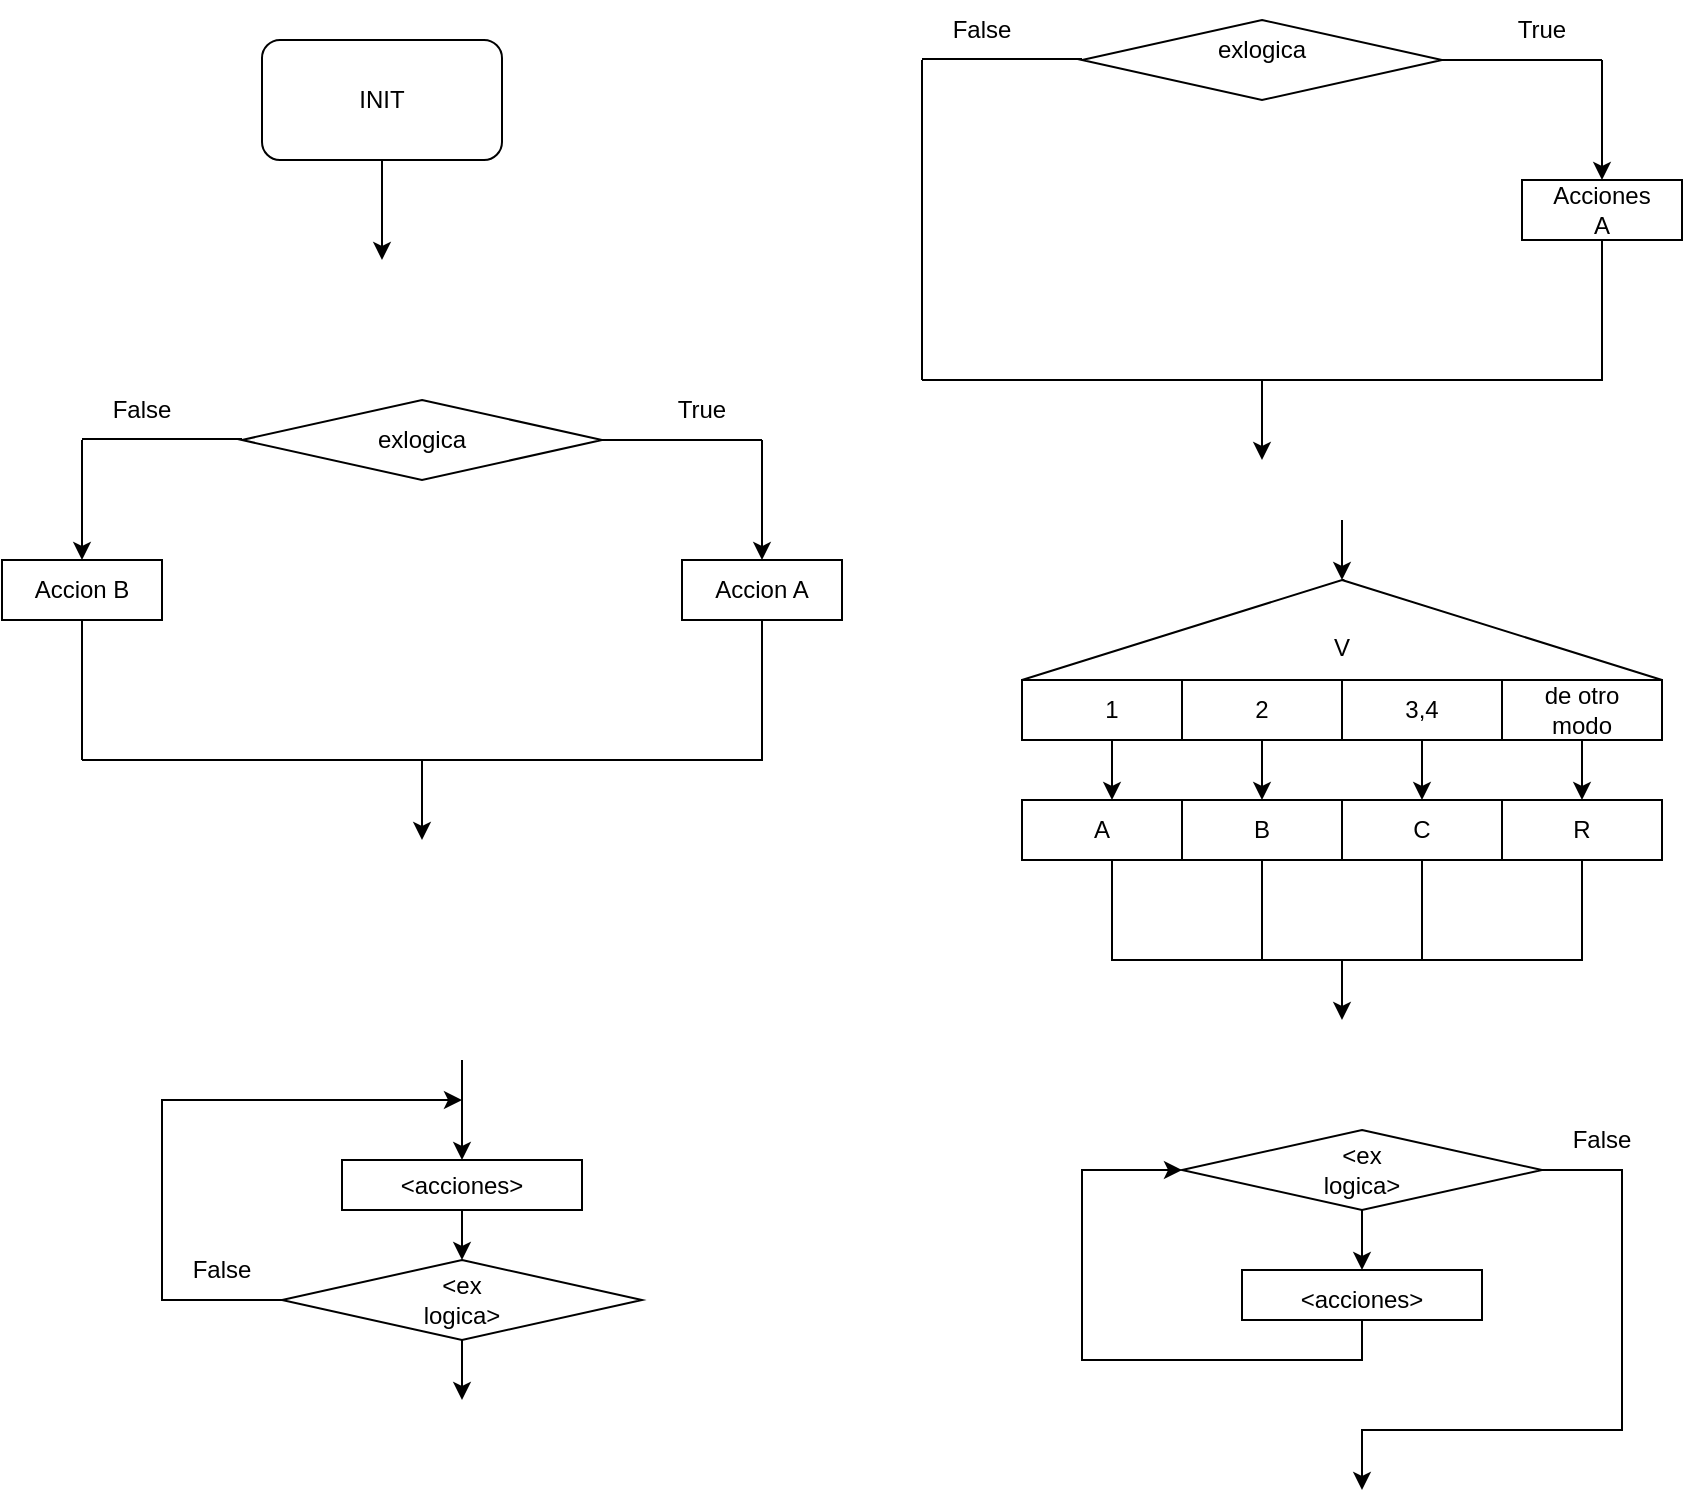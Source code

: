 <mxfile version="20.3.2" type="github">
  <diagram id="YcZk6YGl-E7LYOuZUrIg" name="Página-1">
    <mxGraphModel dx="1865" dy="588" grid="1" gridSize="10" guides="1" tooltips="1" connect="1" arrows="1" fold="1" page="1" pageScale="1" pageWidth="827" pageHeight="1169" math="0" shadow="0">
      <root>
        <mxCell id="0" />
        <mxCell id="1" parent="0" />
        <mxCell id="uDeZrSG333JNhY7ju4cX-45" value="INIT" style="rounded=1;whiteSpace=wrap;html=1;" parent="1" vertex="1">
          <mxGeometry x="60" y="40" width="120" height="60" as="geometry" />
        </mxCell>
        <mxCell id="uDeZrSG333JNhY7ju4cX-46" value="" style="endArrow=classic;html=1;rounded=0;exitX=0.5;exitY=1;exitDx=0;exitDy=0;" parent="1" source="uDeZrSG333JNhY7ju4cX-45" edge="1">
          <mxGeometry width="50" height="50" relative="1" as="geometry">
            <mxPoint x="109" y="180" as="sourcePoint" />
            <mxPoint x="120" y="150" as="targetPoint" />
          </mxGeometry>
        </mxCell>
        <mxCell id="uDeZrSG333JNhY7ju4cX-47" value="" style="rhombus;whiteSpace=wrap;html=1;" parent="1" vertex="1">
          <mxGeometry x="470" y="30" width="180" height="40" as="geometry" />
        </mxCell>
        <mxCell id="uDeZrSG333JNhY7ju4cX-48" value="" style="endArrow=none;html=1;rounded=0;entryX=1;entryY=0.5;entryDx=0;entryDy=0;" parent="1" target="uDeZrSG333JNhY7ju4cX-47" edge="1">
          <mxGeometry width="50" height="50" relative="1" as="geometry">
            <mxPoint x="730" y="50" as="sourcePoint" />
            <mxPoint x="630" y="10" as="targetPoint" />
          </mxGeometry>
        </mxCell>
        <mxCell id="uDeZrSG333JNhY7ju4cX-49" value="" style="endArrow=none;html=1;rounded=0;entryX=1;entryY=0.5;entryDx=0;entryDy=0;" parent="1" edge="1">
          <mxGeometry width="50" height="50" relative="1" as="geometry">
            <mxPoint x="470" y="49.5" as="sourcePoint" />
            <mxPoint x="390" y="49.5" as="targetPoint" />
          </mxGeometry>
        </mxCell>
        <mxCell id="uDeZrSG333JNhY7ju4cX-50" value="" style="endArrow=classic;html=1;rounded=0;" parent="1" edge="1">
          <mxGeometry width="50" height="50" relative="1" as="geometry">
            <mxPoint x="730" y="50" as="sourcePoint" />
            <mxPoint x="730" y="110" as="targetPoint" />
          </mxGeometry>
        </mxCell>
        <mxCell id="uDeZrSG333JNhY7ju4cX-51" value="" style="rounded=0;whiteSpace=wrap;html=1;" parent="1" vertex="1">
          <mxGeometry x="690" y="110" width="80" height="30" as="geometry" />
        </mxCell>
        <mxCell id="uDeZrSG333JNhY7ju4cX-52" value="" style="endArrow=none;html=1;rounded=0;entryX=0.5;entryY=1;entryDx=0;entryDy=0;" parent="1" target="uDeZrSG333JNhY7ju4cX-51" edge="1">
          <mxGeometry width="50" height="50" relative="1" as="geometry">
            <mxPoint x="390" y="210" as="sourcePoint" />
            <mxPoint x="630" y="10" as="targetPoint" />
            <Array as="points">
              <mxPoint x="730" y="210" />
            </Array>
          </mxGeometry>
        </mxCell>
        <mxCell id="uDeZrSG333JNhY7ju4cX-53" value="" style="endArrow=none;html=1;rounded=0;" parent="1" edge="1">
          <mxGeometry width="50" height="50" relative="1" as="geometry">
            <mxPoint x="390" y="210" as="sourcePoint" />
            <mxPoint x="390" y="50" as="targetPoint" />
          </mxGeometry>
        </mxCell>
        <mxCell id="uDeZrSG333JNhY7ju4cX-54" value="" style="endArrow=classic;html=1;rounded=0;" parent="1" edge="1">
          <mxGeometry width="50" height="50" relative="1" as="geometry">
            <mxPoint x="560" y="210" as="sourcePoint" />
            <mxPoint x="560" y="250" as="targetPoint" />
          </mxGeometry>
        </mxCell>
        <mxCell id="uDeZrSG333JNhY7ju4cX-55" value="True" style="text;html=1;strokeColor=none;fillColor=none;align=center;verticalAlign=middle;whiteSpace=wrap;rounded=0;" parent="1" vertex="1">
          <mxGeometry x="670" y="20" width="60" height="30" as="geometry" />
        </mxCell>
        <mxCell id="uDeZrSG333JNhY7ju4cX-56" value="False" style="text;html=1;strokeColor=none;fillColor=none;align=center;verticalAlign=middle;whiteSpace=wrap;rounded=0;" parent="1" vertex="1">
          <mxGeometry x="390" y="20" width="60" height="30" as="geometry" />
        </mxCell>
        <mxCell id="uDeZrSG333JNhY7ju4cX-57" value="exlogica" style="text;html=1;strokeColor=none;fillColor=none;align=center;verticalAlign=middle;whiteSpace=wrap;rounded=0;" parent="1" vertex="1">
          <mxGeometry x="530" y="30" width="60" height="30" as="geometry" />
        </mxCell>
        <mxCell id="uDeZrSG333JNhY7ju4cX-58" value="Acciones A" style="text;html=1;strokeColor=none;fillColor=none;align=center;verticalAlign=middle;whiteSpace=wrap;rounded=0;" parent="1" vertex="1">
          <mxGeometry x="700" y="110" width="60" height="30" as="geometry" />
        </mxCell>
        <mxCell id="uDeZrSG333JNhY7ju4cX-59" value="" style="rhombus;whiteSpace=wrap;html=1;" parent="1" vertex="1">
          <mxGeometry x="50" y="220" width="180" height="40" as="geometry" />
        </mxCell>
        <mxCell id="uDeZrSG333JNhY7ju4cX-60" value="" style="endArrow=none;html=1;rounded=0;entryX=1;entryY=0.5;entryDx=0;entryDy=0;" parent="1" target="uDeZrSG333JNhY7ju4cX-59" edge="1">
          <mxGeometry width="50" height="50" relative="1" as="geometry">
            <mxPoint x="310.0" y="240" as="sourcePoint" />
            <mxPoint x="210" y="200" as="targetPoint" />
          </mxGeometry>
        </mxCell>
        <mxCell id="uDeZrSG333JNhY7ju4cX-61" value="" style="endArrow=none;html=1;rounded=0;entryX=1;entryY=0.5;entryDx=0;entryDy=0;" parent="1" edge="1">
          <mxGeometry width="50" height="50" relative="1" as="geometry">
            <mxPoint x="50" y="239.5" as="sourcePoint" />
            <mxPoint x="-30" y="239.5" as="targetPoint" />
          </mxGeometry>
        </mxCell>
        <mxCell id="uDeZrSG333JNhY7ju4cX-62" value="" style="endArrow=classic;html=1;rounded=0;" parent="1" edge="1">
          <mxGeometry width="50" height="50" relative="1" as="geometry">
            <mxPoint x="310.0" y="240" as="sourcePoint" />
            <mxPoint x="310.0" y="300" as="targetPoint" />
          </mxGeometry>
        </mxCell>
        <mxCell id="uDeZrSG333JNhY7ju4cX-63" value="" style="rounded=0;whiteSpace=wrap;html=1;" parent="1" vertex="1">
          <mxGeometry x="270" y="300" width="80" height="30" as="geometry" />
        </mxCell>
        <mxCell id="uDeZrSG333JNhY7ju4cX-64" value="" style="endArrow=none;html=1;rounded=0;entryX=0.5;entryY=1;entryDx=0;entryDy=0;" parent="1" target="uDeZrSG333JNhY7ju4cX-63" edge="1">
          <mxGeometry width="50" height="50" relative="1" as="geometry">
            <mxPoint x="-30" y="400" as="sourcePoint" />
            <mxPoint x="210" y="200" as="targetPoint" />
            <Array as="points">
              <mxPoint x="310" y="400" />
            </Array>
          </mxGeometry>
        </mxCell>
        <mxCell id="uDeZrSG333JNhY7ju4cX-65" value="" style="endArrow=classic;html=1;rounded=0;" parent="1" edge="1">
          <mxGeometry width="50" height="50" relative="1" as="geometry">
            <mxPoint x="140" y="400" as="sourcePoint" />
            <mxPoint x="140" y="440" as="targetPoint" />
          </mxGeometry>
        </mxCell>
        <mxCell id="uDeZrSG333JNhY7ju4cX-66" value="" style="rounded=0;whiteSpace=wrap;html=1;" parent="1" vertex="1">
          <mxGeometry x="-70" y="300" width="80" height="30" as="geometry" />
        </mxCell>
        <mxCell id="uDeZrSG333JNhY7ju4cX-67" value="" style="endArrow=none;html=1;rounded=0;entryX=0.5;entryY=1;entryDx=0;entryDy=0;" parent="1" target="uDeZrSG333JNhY7ju4cX-66" edge="1">
          <mxGeometry width="50" height="50" relative="1" as="geometry">
            <mxPoint x="-30" y="400" as="sourcePoint" />
            <mxPoint x="190" y="380" as="targetPoint" />
          </mxGeometry>
        </mxCell>
        <mxCell id="uDeZrSG333JNhY7ju4cX-68" value="" style="endArrow=classic;html=1;rounded=0;entryX=0.5;entryY=0;entryDx=0;entryDy=0;" parent="1" target="uDeZrSG333JNhY7ju4cX-66" edge="1">
          <mxGeometry width="50" height="50" relative="1" as="geometry">
            <mxPoint x="-30" y="240" as="sourcePoint" />
            <mxPoint x="190" y="380" as="targetPoint" />
          </mxGeometry>
        </mxCell>
        <mxCell id="uDeZrSG333JNhY7ju4cX-69" value="False" style="text;html=1;strokeColor=none;fillColor=none;align=center;verticalAlign=middle;whiteSpace=wrap;rounded=0;" parent="1" vertex="1">
          <mxGeometry x="-30" y="210" width="60" height="30" as="geometry" />
        </mxCell>
        <mxCell id="uDeZrSG333JNhY7ju4cX-70" value="True" style="text;html=1;strokeColor=none;fillColor=none;align=center;verticalAlign=middle;whiteSpace=wrap;rounded=0;" parent="1" vertex="1">
          <mxGeometry x="250" y="210" width="60" height="30" as="geometry" />
        </mxCell>
        <mxCell id="uDeZrSG333JNhY7ju4cX-71" value="exlogica" style="text;html=1;strokeColor=none;fillColor=none;align=center;verticalAlign=middle;whiteSpace=wrap;rounded=0;" parent="1" vertex="1">
          <mxGeometry x="110" y="225" width="60" height="30" as="geometry" />
        </mxCell>
        <mxCell id="uDeZrSG333JNhY7ju4cX-72" value="Accion B" style="text;html=1;strokeColor=none;fillColor=none;align=center;verticalAlign=middle;whiteSpace=wrap;rounded=0;" parent="1" vertex="1">
          <mxGeometry x="-60" y="300" width="60" height="30" as="geometry" />
        </mxCell>
        <mxCell id="uDeZrSG333JNhY7ju4cX-73" value="Accion A" style="text;html=1;strokeColor=none;fillColor=none;align=center;verticalAlign=middle;whiteSpace=wrap;rounded=0;" parent="1" vertex="1">
          <mxGeometry x="280" y="300" width="60" height="30" as="geometry" />
        </mxCell>
        <mxCell id="uDeZrSG333JNhY7ju4cX-74" style="edgeStyle=orthogonalEdgeStyle;rounded=0;orthogonalLoop=1;jettySize=auto;html=1;exitX=0.5;exitY=1;exitDx=0;exitDy=0;entryX=0.5;entryY=0;entryDx=0;entryDy=0;" parent="1" source="uDeZrSG333JNhY7ju4cX-75" target="uDeZrSG333JNhY7ju4cX-84" edge="1">
          <mxGeometry relative="1" as="geometry" />
        </mxCell>
        <mxCell id="uDeZrSG333JNhY7ju4cX-75" value="" style="rounded=0;whiteSpace=wrap;html=1;" parent="1" vertex="1">
          <mxGeometry x="440" y="360.0" width="90" height="30" as="geometry" />
        </mxCell>
        <mxCell id="uDeZrSG333JNhY7ju4cX-76" style="edgeStyle=orthogonalEdgeStyle;rounded=0;orthogonalLoop=1;jettySize=auto;html=1;exitX=0.5;exitY=1;exitDx=0;exitDy=0;entryX=0.5;entryY=0;entryDx=0;entryDy=0;" parent="1" source="uDeZrSG333JNhY7ju4cX-77" target="uDeZrSG333JNhY7ju4cX-85" edge="1">
          <mxGeometry relative="1" as="geometry" />
        </mxCell>
        <mxCell id="uDeZrSG333JNhY7ju4cX-77" value="" style="rounded=0;whiteSpace=wrap;html=1;" parent="1" vertex="1">
          <mxGeometry x="520" y="360.0" width="80" height="30" as="geometry" />
        </mxCell>
        <mxCell id="uDeZrSG333JNhY7ju4cX-78" style="edgeStyle=orthogonalEdgeStyle;rounded=0;orthogonalLoop=1;jettySize=auto;html=1;exitX=0.5;exitY=1;exitDx=0;exitDy=0;entryX=0.5;entryY=0;entryDx=0;entryDy=0;" parent="1" source="uDeZrSG333JNhY7ju4cX-79" target="uDeZrSG333JNhY7ju4cX-86" edge="1">
          <mxGeometry relative="1" as="geometry" />
        </mxCell>
        <mxCell id="uDeZrSG333JNhY7ju4cX-79" value="" style="rounded=0;whiteSpace=wrap;html=1;" parent="1" vertex="1">
          <mxGeometry x="680" y="360.0" width="80" height="30" as="geometry" />
        </mxCell>
        <mxCell id="uDeZrSG333JNhY7ju4cX-80" style="edgeStyle=orthogonalEdgeStyle;rounded=0;orthogonalLoop=1;jettySize=auto;html=1;exitX=0.5;exitY=1;exitDx=0;exitDy=0;entryX=0.5;entryY=0;entryDx=0;entryDy=0;" parent="1" source="uDeZrSG333JNhY7ju4cX-81" target="uDeZrSG333JNhY7ju4cX-87" edge="1">
          <mxGeometry relative="1" as="geometry" />
        </mxCell>
        <mxCell id="uDeZrSG333JNhY7ju4cX-81" value="" style="rounded=0;whiteSpace=wrap;html=1;" parent="1" vertex="1">
          <mxGeometry x="600" y="360.0" width="80" height="30" as="geometry" />
        </mxCell>
        <mxCell id="uDeZrSG333JNhY7ju4cX-82" value="" style="endArrow=none;html=1;rounded=0;exitX=0;exitY=0;exitDx=0;exitDy=0;" parent="1" source="uDeZrSG333JNhY7ju4cX-75" edge="1">
          <mxGeometry width="50" height="50" relative="1" as="geometry">
            <mxPoint x="600" y="500.0" as="sourcePoint" />
            <mxPoint x="600" y="310.0" as="targetPoint" />
            <Array as="points">
              <mxPoint x="600" y="310.0" />
              <mxPoint x="760" y="360.0" />
            </Array>
          </mxGeometry>
        </mxCell>
        <mxCell id="uDeZrSG333JNhY7ju4cX-83" value="" style="endArrow=classic;html=1;rounded=0;" parent="1" edge="1">
          <mxGeometry width="50" height="50" relative="1" as="geometry">
            <mxPoint x="600" y="280" as="sourcePoint" />
            <mxPoint x="600" y="310.0" as="targetPoint" />
          </mxGeometry>
        </mxCell>
        <mxCell id="uDeZrSG333JNhY7ju4cX-84" value="" style="rounded=0;whiteSpace=wrap;html=1;" parent="1" vertex="1">
          <mxGeometry x="440" y="420.0" width="90" height="30" as="geometry" />
        </mxCell>
        <mxCell id="uDeZrSG333JNhY7ju4cX-85" value="" style="rounded=0;whiteSpace=wrap;html=1;" parent="1" vertex="1">
          <mxGeometry x="520" y="420.0" width="80" height="30" as="geometry" />
        </mxCell>
        <mxCell id="uDeZrSG333JNhY7ju4cX-86" value="" style="rounded=0;whiteSpace=wrap;html=1;" parent="1" vertex="1">
          <mxGeometry x="680" y="420.0" width="80" height="30" as="geometry" />
        </mxCell>
        <mxCell id="uDeZrSG333JNhY7ju4cX-87" value="" style="rounded=0;whiteSpace=wrap;html=1;" parent="1" vertex="1">
          <mxGeometry x="600" y="420.0" width="80" height="30" as="geometry" />
        </mxCell>
        <mxCell id="uDeZrSG333JNhY7ju4cX-88" value="" style="endArrow=none;html=1;rounded=0;entryX=0.5;entryY=1;entryDx=0;entryDy=0;exitX=0.5;exitY=1;exitDx=0;exitDy=0;" parent="1" source="uDeZrSG333JNhY7ju4cX-86" target="uDeZrSG333JNhY7ju4cX-84" edge="1">
          <mxGeometry width="50" height="50" relative="1" as="geometry">
            <mxPoint x="730" y="470.0" as="sourcePoint" />
            <mxPoint x="540" y="470.0" as="targetPoint" />
            <Array as="points">
              <mxPoint x="720" y="500.0" />
              <mxPoint x="485" y="500.0" />
            </Array>
          </mxGeometry>
        </mxCell>
        <mxCell id="uDeZrSG333JNhY7ju4cX-89" value="" style="endArrow=none;html=1;rounded=0;entryX=0.5;entryY=1;entryDx=0;entryDy=0;" parent="1" target="uDeZrSG333JNhY7ju4cX-85" edge="1">
          <mxGeometry width="50" height="50" relative="1" as="geometry">
            <mxPoint x="560" y="500.0" as="sourcePoint" />
            <mxPoint x="620" y="530.0" as="targetPoint" />
          </mxGeometry>
        </mxCell>
        <mxCell id="uDeZrSG333JNhY7ju4cX-90" value="" style="endArrow=none;html=1;rounded=0;entryX=0.5;entryY=1;entryDx=0;entryDy=0;" parent="1" target="uDeZrSG333JNhY7ju4cX-87" edge="1">
          <mxGeometry width="50" height="50" relative="1" as="geometry">
            <mxPoint x="640" y="500.0" as="sourcePoint" />
            <mxPoint x="720" y="550.0" as="targetPoint" />
          </mxGeometry>
        </mxCell>
        <mxCell id="uDeZrSG333JNhY7ju4cX-91" value="" style="endArrow=classic;html=1;rounded=0;" parent="1" edge="1">
          <mxGeometry width="50" height="50" relative="1" as="geometry">
            <mxPoint x="600" y="500.0" as="sourcePoint" />
            <mxPoint x="600" y="530.0" as="targetPoint" />
          </mxGeometry>
        </mxCell>
        <mxCell id="uDeZrSG333JNhY7ju4cX-92" value="1" style="text;html=1;strokeColor=none;fillColor=none;align=center;verticalAlign=middle;whiteSpace=wrap;rounded=0;" parent="1" vertex="1">
          <mxGeometry x="455" y="360.0" width="60" height="30" as="geometry" />
        </mxCell>
        <mxCell id="uDeZrSG333JNhY7ju4cX-93" value="2" style="text;html=1;strokeColor=none;fillColor=none;align=center;verticalAlign=middle;whiteSpace=wrap;rounded=0;" parent="1" vertex="1">
          <mxGeometry x="530" y="360.0" width="60" height="30" as="geometry" />
        </mxCell>
        <mxCell id="uDeZrSG333JNhY7ju4cX-94" value="A" style="text;html=1;strokeColor=none;fillColor=none;align=center;verticalAlign=middle;whiteSpace=wrap;rounded=0;" parent="1" vertex="1">
          <mxGeometry x="450" y="420.0" width="60" height="30" as="geometry" />
        </mxCell>
        <mxCell id="uDeZrSG333JNhY7ju4cX-95" value="B" style="text;html=1;strokeColor=none;fillColor=none;align=center;verticalAlign=middle;whiteSpace=wrap;rounded=0;" parent="1" vertex="1">
          <mxGeometry x="530" y="420.0" width="60" height="30" as="geometry" />
        </mxCell>
        <mxCell id="uDeZrSG333JNhY7ju4cX-96" value="3,4" style="text;html=1;strokeColor=none;fillColor=none;align=center;verticalAlign=middle;whiteSpace=wrap;rounded=0;" parent="1" vertex="1">
          <mxGeometry x="610" y="360.0" width="60" height="30" as="geometry" />
        </mxCell>
        <mxCell id="uDeZrSG333JNhY7ju4cX-97" value="C" style="text;html=1;strokeColor=none;fillColor=none;align=center;verticalAlign=middle;whiteSpace=wrap;rounded=0;" parent="1" vertex="1">
          <mxGeometry x="610" y="420.0" width="60" height="30" as="geometry" />
        </mxCell>
        <mxCell id="uDeZrSG333JNhY7ju4cX-98" value="de otro modo" style="text;html=1;strokeColor=none;fillColor=none;align=center;verticalAlign=middle;whiteSpace=wrap;rounded=0;" parent="1" vertex="1">
          <mxGeometry x="690" y="360.0" width="60" height="30" as="geometry" />
        </mxCell>
        <mxCell id="uDeZrSG333JNhY7ju4cX-99" value="R" style="text;html=1;strokeColor=none;fillColor=none;align=center;verticalAlign=middle;whiteSpace=wrap;rounded=0;" parent="1" vertex="1">
          <mxGeometry x="690" y="420.0" width="60" height="30" as="geometry" />
        </mxCell>
        <mxCell id="uDeZrSG333JNhY7ju4cX-100" value="V" style="text;html=1;strokeColor=none;fillColor=none;align=center;verticalAlign=middle;whiteSpace=wrap;rounded=0;" parent="1" vertex="1">
          <mxGeometry x="570" y="329.0" width="60" height="30" as="geometry" />
        </mxCell>
        <mxCell id="uDeZrSG333JNhY7ju4cX-101" style="edgeStyle=orthogonalEdgeStyle;rounded=0;orthogonalLoop=1;jettySize=auto;html=1;exitX=0;exitY=0.5;exitDx=0;exitDy=0;" parent="1" source="uDeZrSG333JNhY7ju4cX-103" edge="1">
          <mxGeometry relative="1" as="geometry">
            <mxPoint x="160" y="570" as="targetPoint" />
            <Array as="points">
              <mxPoint x="10" y="670" />
              <mxPoint x="10" y="570" />
            </Array>
          </mxGeometry>
        </mxCell>
        <mxCell id="uDeZrSG333JNhY7ju4cX-102" style="edgeStyle=orthogonalEdgeStyle;rounded=0;orthogonalLoop=1;jettySize=auto;html=1;exitX=0.5;exitY=1;exitDx=0;exitDy=0;" parent="1" source="uDeZrSG333JNhY7ju4cX-103" edge="1">
          <mxGeometry relative="1" as="geometry">
            <mxPoint x="160" y="720" as="targetPoint" />
          </mxGeometry>
        </mxCell>
        <mxCell id="uDeZrSG333JNhY7ju4cX-103" value="" style="rhombus;whiteSpace=wrap;html=1;" parent="1" vertex="1">
          <mxGeometry x="70" y="650" width="180" height="40" as="geometry" />
        </mxCell>
        <mxCell id="uDeZrSG333JNhY7ju4cX-104" style="edgeStyle=orthogonalEdgeStyle;rounded=0;orthogonalLoop=1;jettySize=auto;html=1;exitX=0.5;exitY=1;exitDx=0;exitDy=0;entryX=0.5;entryY=0;entryDx=0;entryDy=0;" parent="1" source="uDeZrSG333JNhY7ju4cX-105" target="uDeZrSG333JNhY7ju4cX-103" edge="1">
          <mxGeometry relative="1" as="geometry" />
        </mxCell>
        <mxCell id="uDeZrSG333JNhY7ju4cX-105" value="" style="rounded=0;whiteSpace=wrap;html=1;" parent="1" vertex="1">
          <mxGeometry x="100" y="600" width="120" height="25" as="geometry" />
        </mxCell>
        <mxCell id="uDeZrSG333JNhY7ju4cX-106" value="" style="endArrow=classic;html=1;rounded=0;entryX=0.5;entryY=0;entryDx=0;entryDy=0;" parent="1" target="uDeZrSG333JNhY7ju4cX-105" edge="1">
          <mxGeometry width="50" height="50" relative="1" as="geometry">
            <mxPoint x="160" y="550" as="sourcePoint" />
            <mxPoint x="170" y="760" as="targetPoint" />
          </mxGeometry>
        </mxCell>
        <mxCell id="uDeZrSG333JNhY7ju4cX-107" value="&amp;lt;acciones&amp;gt;" style="text;html=1;strokeColor=none;fillColor=none;align=center;verticalAlign=middle;whiteSpace=wrap;rounded=0;" parent="1" vertex="1">
          <mxGeometry x="130" y="597.5" width="60" height="30" as="geometry" />
        </mxCell>
        <mxCell id="uDeZrSG333JNhY7ju4cX-108" value="&amp;lt;ex logica&amp;gt;" style="text;html=1;strokeColor=none;fillColor=none;align=center;verticalAlign=middle;whiteSpace=wrap;rounded=0;" parent="1" vertex="1">
          <mxGeometry x="130" y="655" width="60" height="30" as="geometry" />
        </mxCell>
        <mxCell id="uDeZrSG333JNhY7ju4cX-109" value="False" style="text;html=1;strokeColor=none;fillColor=none;align=center;verticalAlign=middle;whiteSpace=wrap;rounded=0;" parent="1" vertex="1">
          <mxGeometry x="10" y="640" width="60" height="30" as="geometry" />
        </mxCell>
        <mxCell id="uDeZrSG333JNhY7ju4cX-110" style="edgeStyle=orthogonalEdgeStyle;rounded=0;orthogonalLoop=1;jettySize=auto;html=1;exitX=1;exitY=0.5;exitDx=0;exitDy=0;" parent="1" source="uDeZrSG333JNhY7ju4cX-112" edge="1">
          <mxGeometry relative="1" as="geometry">
            <mxPoint x="610" y="765" as="targetPoint" />
            <Array as="points">
              <mxPoint x="740" y="605" />
              <mxPoint x="740" y="735" />
              <mxPoint x="610" y="735" />
            </Array>
          </mxGeometry>
        </mxCell>
        <mxCell id="uDeZrSG333JNhY7ju4cX-111" style="edgeStyle=orthogonalEdgeStyle;rounded=0;orthogonalLoop=1;jettySize=auto;html=1;exitX=0.5;exitY=1;exitDx=0;exitDy=0;entryX=0.5;entryY=0;entryDx=0;entryDy=0;" parent="1" source="uDeZrSG333JNhY7ju4cX-112" target="uDeZrSG333JNhY7ju4cX-114" edge="1">
          <mxGeometry relative="1" as="geometry" />
        </mxCell>
        <mxCell id="uDeZrSG333JNhY7ju4cX-112" value="" style="rhombus;whiteSpace=wrap;html=1;" parent="1" vertex="1">
          <mxGeometry x="520" y="585" width="180" height="40" as="geometry" />
        </mxCell>
        <mxCell id="uDeZrSG333JNhY7ju4cX-113" style="edgeStyle=orthogonalEdgeStyle;rounded=0;orthogonalLoop=1;jettySize=auto;html=1;exitX=0.5;exitY=1;exitDx=0;exitDy=0;entryX=0;entryY=0.5;entryDx=0;entryDy=0;" parent="1" source="uDeZrSG333JNhY7ju4cX-114" target="uDeZrSG333JNhY7ju4cX-112" edge="1">
          <mxGeometry relative="1" as="geometry">
            <mxPoint x="510" y="605" as="targetPoint" />
            <Array as="points">
              <mxPoint x="610" y="700" />
              <mxPoint x="470" y="700" />
              <mxPoint x="470" y="605" />
            </Array>
          </mxGeometry>
        </mxCell>
        <mxCell id="uDeZrSG333JNhY7ju4cX-114" value="" style="rounded=0;whiteSpace=wrap;html=1;" parent="1" vertex="1">
          <mxGeometry x="550" y="655" width="120" height="25" as="geometry" />
        </mxCell>
        <mxCell id="uDeZrSG333JNhY7ju4cX-115" value="&amp;lt;ex logica&amp;gt;" style="text;html=1;strokeColor=none;fillColor=none;align=center;verticalAlign=middle;whiteSpace=wrap;rounded=0;" parent="1" vertex="1">
          <mxGeometry x="580" y="590" width="60" height="30" as="geometry" />
        </mxCell>
        <mxCell id="uDeZrSG333JNhY7ju4cX-116" value="False" style="text;html=1;strokeColor=none;fillColor=none;align=center;verticalAlign=middle;whiteSpace=wrap;rounded=0;" parent="1" vertex="1">
          <mxGeometry x="700" y="575" width="60" height="30" as="geometry" />
        </mxCell>
        <mxCell id="uDeZrSG333JNhY7ju4cX-117" value="&amp;lt;acciones&amp;gt;" style="text;html=1;strokeColor=none;fillColor=none;align=center;verticalAlign=middle;whiteSpace=wrap;rounded=0;" parent="1" vertex="1">
          <mxGeometry x="580" y="655" width="60" height="30" as="geometry" />
        </mxCell>
      </root>
    </mxGraphModel>
  </diagram>
</mxfile>
